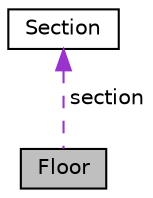 digraph "Floor"
{
  edge [fontname="Helvetica",fontsize="10",labelfontname="Helvetica",labelfontsize="10"];
  node [fontname="Helvetica",fontsize="10",shape=record];
  Node1 [label="Floor",height=0.2,width=0.4,color="black", fillcolor="grey75", style="filled", fontcolor="black"];
  Node2 -> Node1 [dir="back",color="darkorchid3",fontsize="10",style="dashed",label=" section" ,fontname="Helvetica"];
  Node2 [label="Section",height=0.2,width=0.4,color="black", fillcolor="white", style="filled",URL="$classSection.html"];
}
